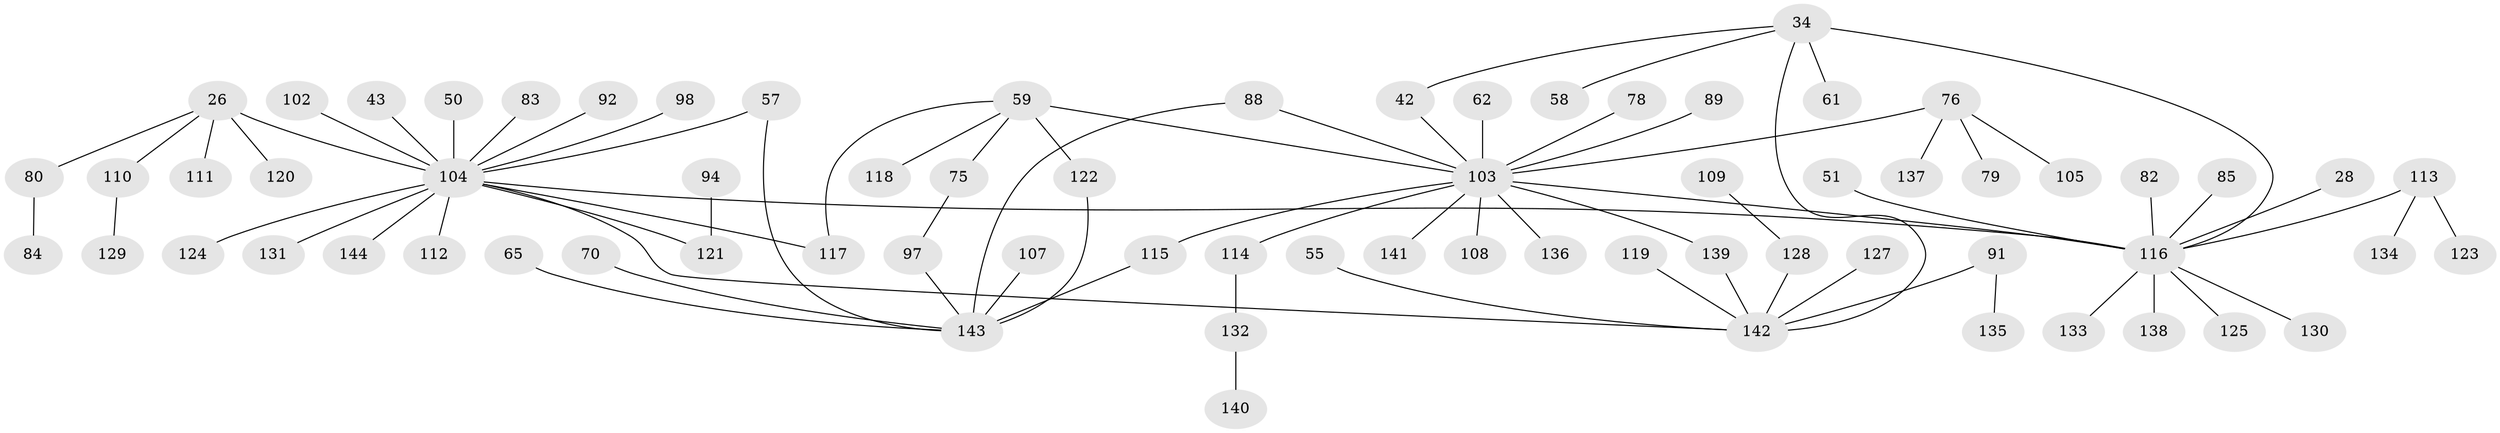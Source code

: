 // original degree distribution, {7: 0.013888888888888888, 5: 0.0625, 4: 0.10416666666666667, 2: 0.2847222222222222, 6: 0.013888888888888888, 3: 0.1111111111111111, 1: 0.4097222222222222}
// Generated by graph-tools (version 1.1) at 2025/42/03/09/25 04:42:46]
// undirected, 72 vertices, 79 edges
graph export_dot {
graph [start="1"]
  node [color=gray90,style=filled];
  26 [super="+23+9"];
  28;
  34 [super="+15+18"];
  42;
  43;
  50;
  51;
  55 [super="+54"];
  57;
  58;
  59 [super="+40"];
  61;
  62;
  65;
  70;
  75;
  76;
  78;
  79;
  80;
  82;
  83;
  84;
  85;
  88;
  89;
  91;
  92;
  94;
  97;
  98;
  102;
  103 [super="+49+64+87+52"];
  104 [super="+27+71+99"];
  105;
  107 [super="+73"];
  108;
  109;
  110;
  111;
  112;
  113 [super="+12+22+41+30+33+106"];
  114;
  115 [super="+19+100"];
  116 [super="+95+48"];
  117;
  118;
  119;
  120;
  121 [super="+74"];
  122 [super="+63"];
  123;
  124;
  125;
  127;
  128 [super="+81+77"];
  129;
  130;
  131;
  132;
  133;
  134;
  135;
  136;
  137;
  138;
  139 [super="+96"];
  140;
  141;
  142 [super="+126+53+101"];
  143 [super="+46"];
  144;
  26 -- 110;
  26 -- 111;
  26 -- 80;
  26 -- 104 [weight=3];
  26 -- 120;
  28 -- 116;
  34 -- 58;
  34 -- 61;
  34 -- 116 [weight=2];
  34 -- 42;
  34 -- 142;
  42 -- 103;
  43 -- 104;
  50 -- 104;
  51 -- 116;
  55 -- 142;
  57 -- 143;
  57 -- 104;
  59 -- 118;
  59 -- 117;
  59 -- 122;
  59 -- 75;
  59 -- 103 [weight=2];
  62 -- 103;
  65 -- 143;
  70 -- 143;
  75 -- 97;
  76 -- 79;
  76 -- 105;
  76 -- 137;
  76 -- 103;
  78 -- 103;
  80 -- 84;
  82 -- 116;
  83 -- 104;
  85 -- 116;
  88 -- 103;
  88 -- 143;
  89 -- 103;
  91 -- 135;
  91 -- 142;
  92 -- 104;
  94 -- 121;
  97 -- 143;
  98 -- 104;
  102 -- 104;
  103 -- 114;
  103 -- 108;
  103 -- 116 [weight=3];
  103 -- 136;
  103 -- 141;
  103 -- 115;
  103 -- 139;
  104 -- 144;
  104 -- 112;
  104 -- 124;
  104 -- 142 [weight=2];
  104 -- 121;
  104 -- 131;
  104 -- 116;
  104 -- 117;
  107 -- 143 [weight=2];
  109 -- 128;
  110 -- 129;
  113 -- 116;
  113 -- 134;
  113 -- 123;
  114 -- 132;
  115 -- 143;
  116 -- 130;
  116 -- 133;
  116 -- 125;
  116 -- 138;
  119 -- 142;
  122 -- 143;
  127 -- 142;
  128 -- 142 [weight=2];
  132 -- 140;
  139 -- 142;
}
